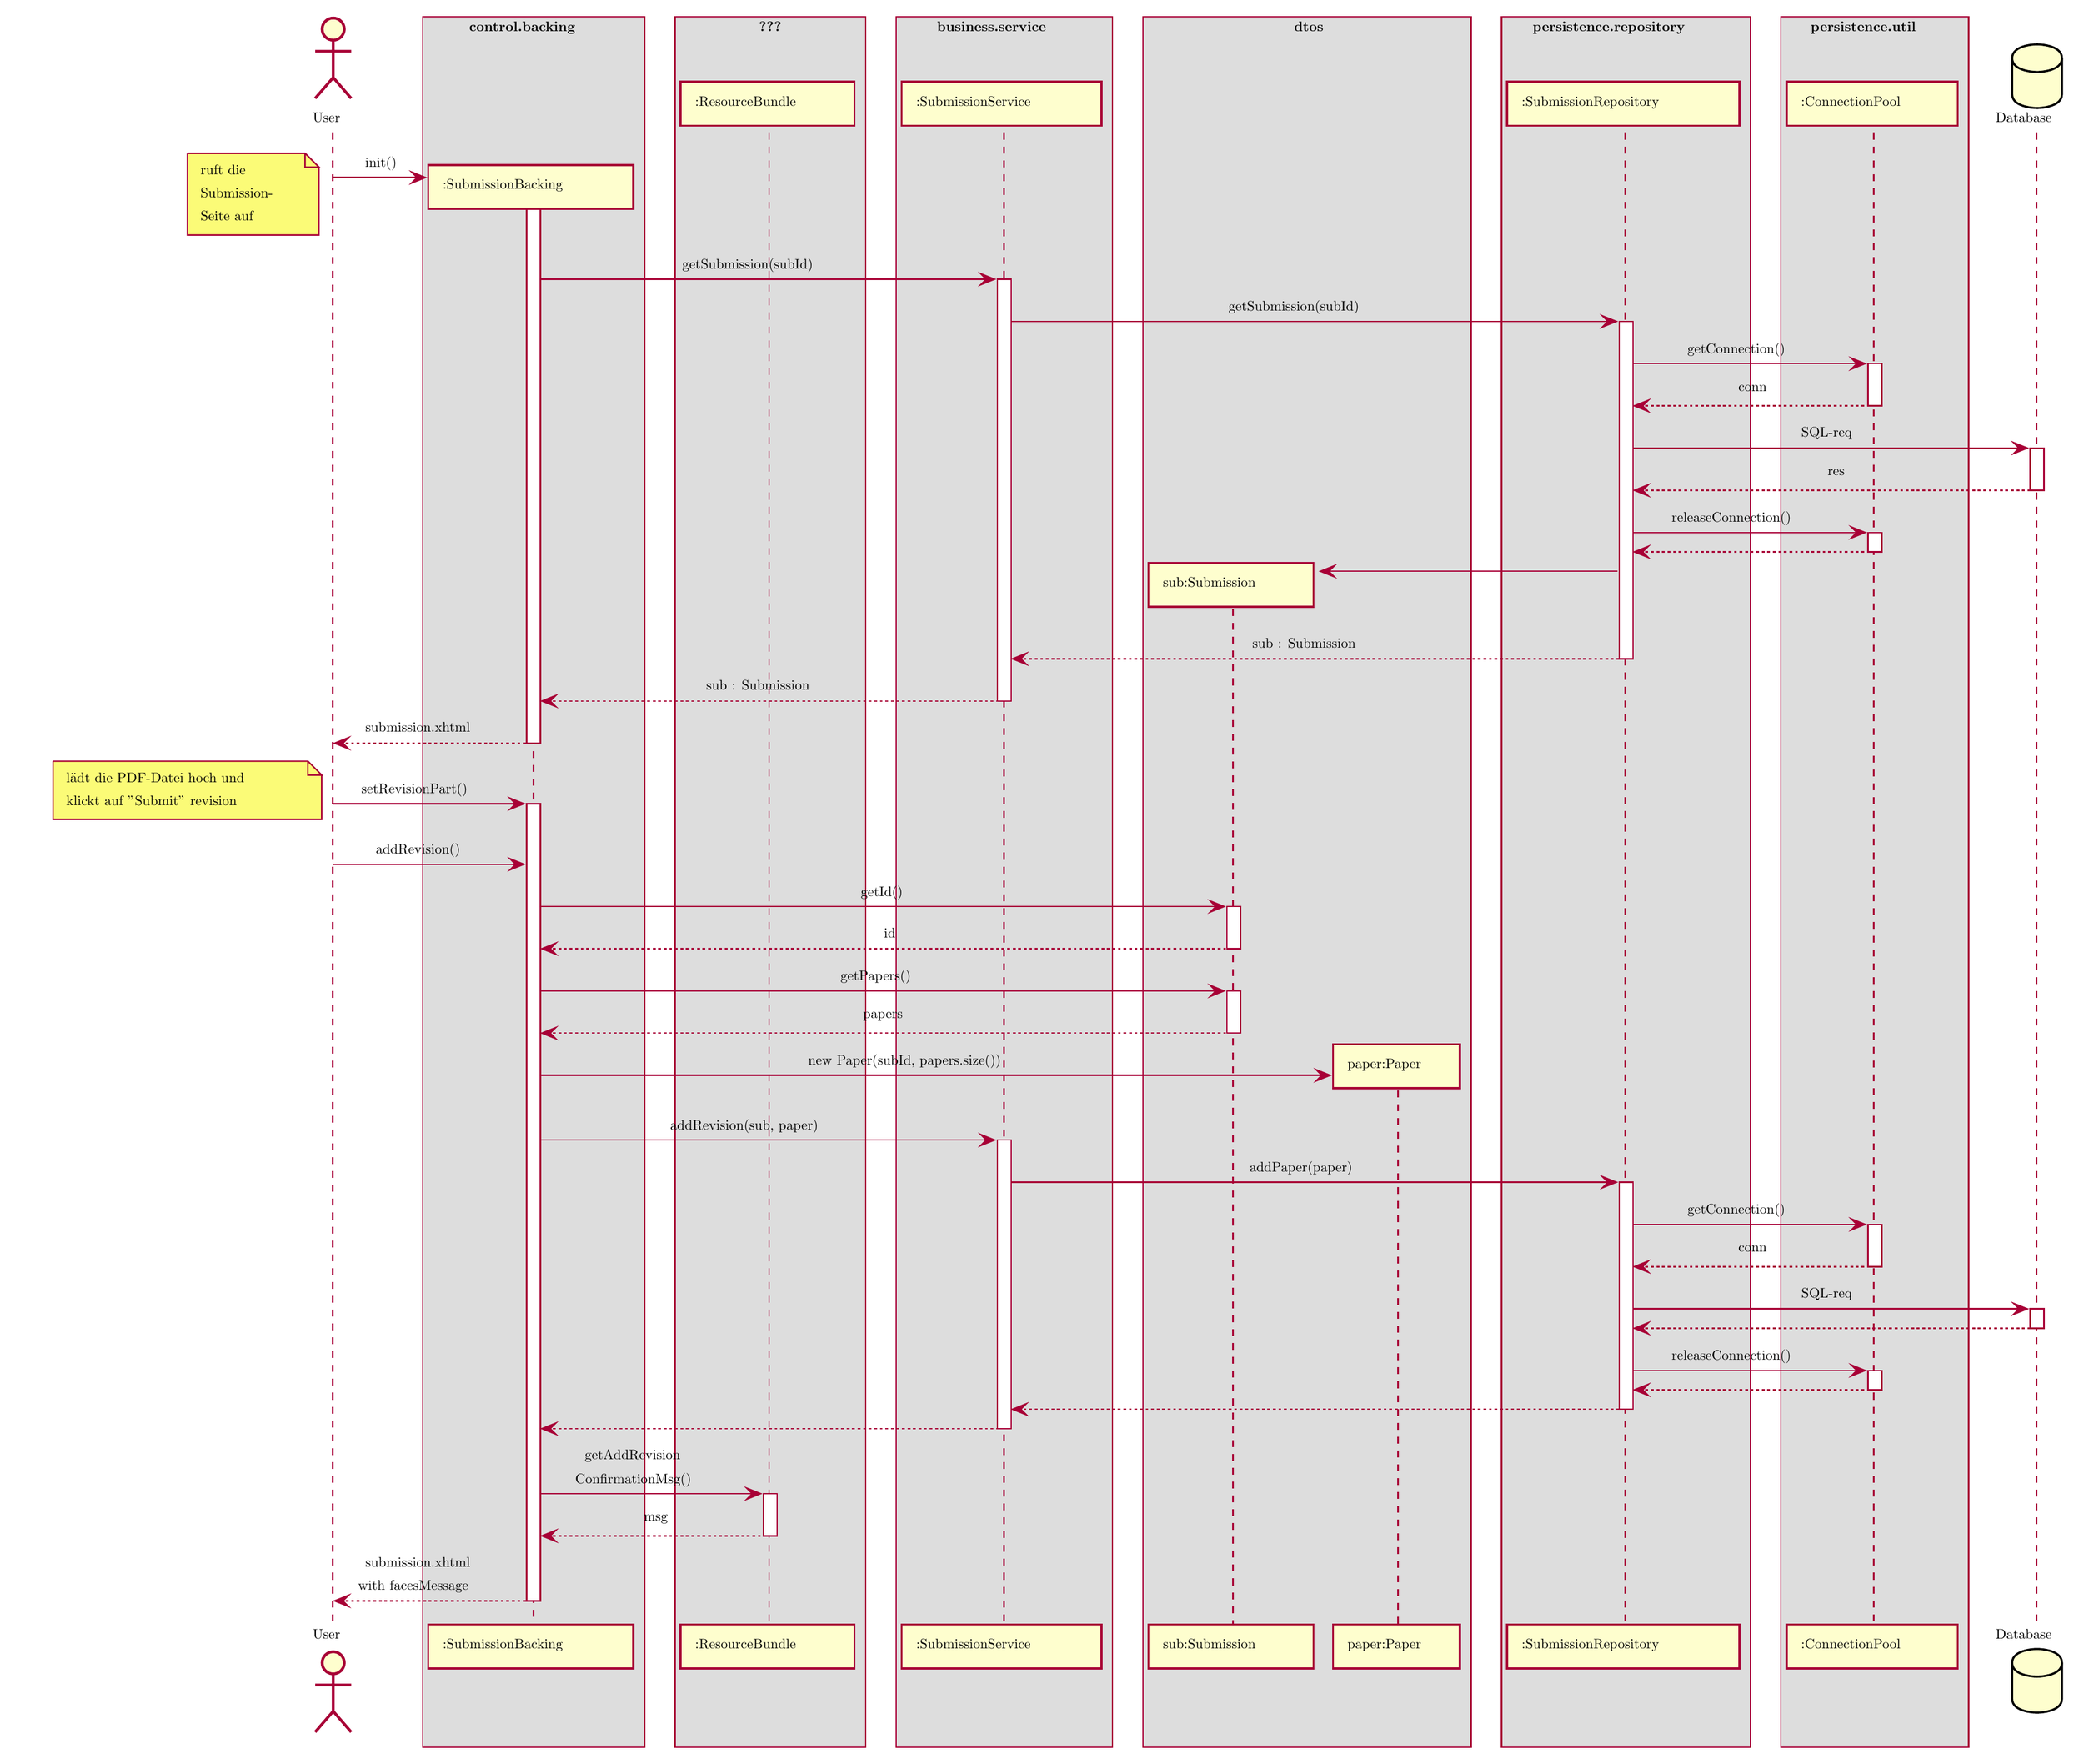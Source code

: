 % generated by Plantuml 1.202.11      
\definecolor{plantucolor0000}{RGB}{221,221,221}
\definecolor{plantucolor0001}{RGB}{168,0,54}
\definecolor{plantucolor0002}{RGB}{0,0,0}
\definecolor{plantucolor0003}{RGB}{255,255,255}
\definecolor{plantucolor0004}{RGB}{254,254,206}
\definecolor{plantucolor0005}{RGB}{251,251,119}
\scalebox{0.87}{
\begin{tikzpicture}[yscale=-1
,pstyle0/.style={color=plantucolor0001,fill=plantucolor0000,line width=1.0pt}
,pstyle1/.style={color=plantucolor0001,fill=white,line width=1.0pt}
,pstyle2/.style={color=plantucolor0001,line width=1.0pt,dash pattern=on 5.0pt off 5.0pt}
,pstyle3/.style={color=plantucolor0001,fill=plantucolor0004,line width=2.0pt}
,pstyle4/.style={color=plantucolor0001,line width=2.0pt}
,pstyle5/.style={color=plantucolor0001,fill=plantucolor0004,line width=1.5pt}
,pstyle6/.style={color=black,fill=plantucolor0004,line width=1.5pt}
,pstyle7/.style={color=black,line width=1.5pt}
,pstyle8/.style={color=plantucolor0001,fill=plantucolor0001,line width=1.0pt}
,pstyle9/.style={color=plantucolor0001,line width=1.0pt}
,pstyle10/.style={color=plantucolor0001,fill=plantucolor0005,line width=1.0pt}
,pstyle11/.style={color=plantucolor0001,line width=1.0pt,dash pattern=on 2.0pt off 2.0pt}
]
\draw[pstyle0] (271.878pt,6pt) rectangle (432.062pt,1255.818pt);
\node at (301.998pt,6pt)[below right,color=black]{\textbf{control.backing}};
\draw[pstyle0] (454.062pt,6pt) rectangle (591.713pt,1255.818pt);
\node at (511.145pt,6pt)[below right,color=black]{\textbf{???}};
\draw[pstyle0] (613.713pt,6pt) rectangle (769.968pt,1255.818pt);
\node at (639.84pt,6pt)[below right,color=black]{\textbf{business.service}};
\draw[pstyle0] (791.968pt,6pt) rectangle (1028.904pt,1255.818pt);
\node at (897.599pt,6pt)[below right,color=black]{\textbf{dtos}};
\draw[pstyle0] (1050.904pt,6pt) rectangle (1230.619pt,1255.818pt);
\node at (1069.856pt,6pt)[below right,color=black]{\textbf{persistence.repository}};
\draw[pstyle0] (1252.619pt,6pt) rectangle (1388.236pt,1255.818pt);
\node at (1270.651pt,6pt)[below right,color=black]{\textbf{persistence.util}};
\draw[pstyle1] (346.97pt,132.225pt) rectangle (356.97pt,530.713pt);
\draw[pstyle1] (346.97pt,574.431pt) rectangle (356.97pt,1150.072pt);
\draw[pstyle1] (517.888pt,1072.637pt) rectangle (527.888pt,1103.115pt);
\draw[pstyle1] (686.84pt,195.66pt) rectangle (696.84pt,500.234pt);
\draw[pstyle1] (686.84pt,817.287pt) rectangle (696.84pt,1025.68pt);
\draw[pstyle1] (852.563pt,648.627pt) rectangle (862.563pt,679.106pt);
\draw[pstyle1] (852.563pt,709.584pt) rectangle (862.563pt,740.062pt);
\draw[pstyle1] (1135.761pt,226.139pt) rectangle (1145.761pt,469.756pt);
\draw[pstyle1] (1135.761pt,847.766pt) rectangle (1145.761pt,1011.68pt);
\draw[pstyle1] (1315.427pt,256.617pt) rectangle (1325.427pt,287.096pt);
\draw[pstyle1] (1315.427pt,378.531pt) rectangle (1325.427pt,392.531pt);
\draw[pstyle1] (1315.427pt,878.244pt) rectangle (1325.427pt,908.723pt);
\draw[pstyle1] (1315.427pt,983.68pt) rectangle (1325.427pt,997.68pt);
\draw[pstyle1] (1432.601pt,317.574pt) rectangle (1442.601pt,348.053pt);
\draw[pstyle1] (1432.601pt,939.201pt) rectangle (1442.601pt,953.201pt);
\draw[pstyle2] (207pt,89.746pt) -- (207pt,1168.072pt);
\draw[pstyle2] (351.878pt,146.464pt) -- (351.878pt,1168.072pt);
\draw[pstyle2] (522.062pt,89.746pt) -- (522.062pt,1168.072pt);
\draw[pstyle2] (691.713pt,89.746pt) -- (691.713pt,1168.072pt);
\draw[pstyle2] (856.968pt,433.904pt) -- (856.968pt,1168.072pt);
\draw[pstyle2] (976.159pt,781.436pt) -- (976.159pt,1168.072pt);
\draw[pstyle2] (1139.904pt,89.746pt) -- (1139.904pt,1168.072pt);
\draw[pstyle2] (1319.619pt,89.746pt) -- (1319.619pt,1168.072pt);
\draw[pstyle2] (1437.236pt,89.746pt) -- (1437.236pt,1168.072pt);
\node at (189pt,72pt)[below right,color=black]{User};
\draw[pstyle3] (207.292pt,15pt) ellipse (8pt and 8pt);
\draw[pstyle4] (207.292pt,23pt) -- (207.292pt,50pt)(194.292pt,31pt) -- (220.292pt,31pt)(207.292pt,50pt) -- (194.292pt,65pt)(207.292pt,50pt) -- (220.292pt,65pt);
\node at (189pt,1167.072pt)[below right,color=black]{User};
\draw[pstyle3] (207.292pt,1194.818pt) ellipse (8pt and 8pt);
\draw[pstyle4] (207.292pt,1202.818pt) -- (207.292pt,1229.818pt)(194.292pt,1210.818pt) -- (220.292pt,1210.818pt)(207.292pt,1229.818pt) -- (194.292pt,1244.818pt)(207.292pt,1229.818pt) -- (220.292pt,1244.818pt);
\draw[pstyle5] (275.878pt,1167.072pt) rectangle (424.062pt,1198.818pt);
\node at (282.878pt,1174.072pt)[below right,color=black]{:SubmissionBacking};
\draw[pstyle5] (458.062pt,53pt) rectangle (583.713pt,84.746pt);
\node at (465.062pt,60pt)[below right,color=black]{:ResourceBundle};
\draw[pstyle5] (458.062pt,1167.072pt) rectangle (583.713pt,1198.818pt);
\node at (465.062pt,1174.072pt)[below right,color=black]{:ResourceBundle};
\draw[pstyle5] (617.713pt,53pt) rectangle (761.968pt,84.746pt);
\node at (624.713pt,60pt)[below right,color=black]{:SubmissionService};
\draw[pstyle5] (617.713pt,1167.072pt) rectangle (761.968pt,1198.818pt);
\node at (624.713pt,1174.072pt)[below right,color=black]{:SubmissionService};
\draw[pstyle5] (795.968pt,1167.072pt) rectangle (915.159pt,1198.818pt);
\node at (802.968pt,1174.072pt)[below right,color=black]{sub:Submission};
\draw[pstyle5] (929.159pt,1167.072pt) rectangle (1020.904pt,1198.818pt);
\node at (936.159pt,1174.072pt)[below right,color=black]{paper:Paper};
\draw[pstyle5] (1054.904pt,53pt) rectangle (1222.619pt,84.746pt);
\node at (1061.904pt,60pt)[below right,color=black]{:SubmissionRepository};
\draw[pstyle5] (1054.904pt,1167.072pt) rectangle (1222.619pt,1198.818pt);
\node at (1061.904pt,1174.072pt)[below right,color=black]{:SubmissionRepository};
\draw[pstyle5] (1256.619pt,53pt) rectangle (1380.236pt,84.746pt);
\node at (1263.619pt,60pt)[below right,color=black]{:ConnectionPool};
\draw[pstyle5] (1256.619pt,1167.072pt) rectangle (1380.236pt,1198.818pt);
\node at (1263.619pt,1174.072pt)[below right,color=black]{:ConnectionPool};
\node at (1404.236pt,72pt)[below right,color=black]{Database};
\draw[pstyle6] (1419.601pt,36pt) ..controls (1419.601pt,26pt) and (1437.601pt,26pt) .. (1437.601pt,26pt) ..controls (1437.601pt,26pt) and (1455.601pt,26pt) .. (1455.601pt,36pt) -- (1455.601pt,62pt) ..controls (1455.601pt,72pt) and (1437.601pt,72pt) .. (1437.601pt,72pt) ..controls (1437.601pt,72pt) and (1419.601pt,72pt) .. (1419.601pt,62pt) -- (1419.601pt,36pt);
\draw[pstyle7] (1419.601pt,36pt) ..controls (1419.601pt,46pt) and (1437.601pt,46pt) .. (1437.601pt,46pt) ..controls (1437.601pt,46pt) and (1455.601pt,46pt) .. (1455.601pt,36pt);
\node at (1404.236pt,1167.072pt)[below right,color=black]{Database};
\draw[pstyle6] (1419.601pt,1194.818pt) ..controls (1419.601pt,1184.818pt) and (1437.601pt,1184.818pt) .. (1437.601pt,1184.818pt) ..controls (1437.601pt,1184.818pt) and (1455.601pt,1184.818pt) .. (1455.601pt,1194.818pt) -- (1455.601pt,1220.818pt) ..controls (1455.601pt,1230.818pt) and (1437.601pt,1230.818pt) .. (1437.601pt,1230.818pt) ..controls (1437.601pt,1230.818pt) and (1419.601pt,1230.818pt) .. (1419.601pt,1220.818pt) -- (1419.601pt,1194.818pt);
\draw[pstyle7] (1419.601pt,1194.818pt) ..controls (1419.601pt,1204.818pt) and (1437.601pt,1204.818pt) .. (1437.601pt,1204.818pt) ..controls (1437.601pt,1204.818pt) and (1455.601pt,1204.818pt) .. (1455.601pt,1194.818pt);
\draw[pstyle1] (346.97pt,132.225pt) rectangle (356.97pt,530.713pt);
\draw[pstyle1] (346.97pt,574.431pt) rectangle (356.97pt,1150.072pt);
\draw[pstyle1] (517.888pt,1072.637pt) rectangle (527.888pt,1103.115pt);
\draw[pstyle1] (686.84pt,195.66pt) rectangle (696.84pt,500.234pt);
\draw[pstyle1] (686.84pt,817.287pt) rectangle (696.84pt,1025.68pt);
\draw[pstyle1] (852.563pt,648.627pt) rectangle (862.563pt,679.106pt);
\draw[pstyle1] (852.563pt,709.584pt) rectangle (862.563pt,740.062pt);
\draw[pstyle1] (1135.761pt,226.139pt) rectangle (1145.761pt,469.756pt);
\draw[pstyle1] (1135.761pt,847.766pt) rectangle (1145.761pt,1011.68pt);
\draw[pstyle1] (1315.427pt,256.617pt) rectangle (1325.427pt,287.096pt);
\draw[pstyle1] (1315.427pt,378.531pt) rectangle (1325.427pt,392.531pt);
\draw[pstyle1] (1315.427pt,878.244pt) rectangle (1325.427pt,908.723pt);
\draw[pstyle1] (1315.427pt,983.68pt) rectangle (1325.427pt,997.68pt);
\draw[pstyle1] (1432.601pt,317.574pt) rectangle (1442.601pt,348.053pt);
\draw[pstyle1] (1432.601pt,939.201pt) rectangle (1442.601pt,953.201pt);
\draw[pstyle8] (263.878pt,118.225pt) -- (273.878pt,122.225pt) -- (263.878pt,126.225pt) -- (267.878pt,122.225pt) -- cycle;
\draw[pstyle9] (207.292pt,122.225pt) -- (269.878pt,122.225pt);
\node at (226.825pt,103.746pt)[below right,color=black]{init()};
\draw[pstyle5] (275.878pt,113.091pt) rectangle (424.062pt,144.837pt);
\node at (282.878pt,120.091pt)[below right,color=black]{:SubmissionBacking};
\draw[pstyle10] (102pt,104.746pt) -- (102pt,163.746pt) -- (197pt,163.746pt) -- (197pt,114.746pt) -- (187pt,104.746pt) -- (102pt,104.746pt);
\draw[pstyle10] (187pt,104.746pt) -- (187pt,114.746pt) -- (197pt,114.746pt) -- (187pt,104.746pt);
\node at (108pt,109.746pt)[below right,color=black]{ruft die};
\node at (108pt,126.225pt)[below right,color=black]{Submission-};
\node at (108pt,142.703pt)[below right,color=black]{Seite auf};
\draw[pstyle8] (674.84pt,191.66pt) -- (684.84pt,195.66pt) -- (674.84pt,199.66pt) -- (678.84pt,195.66pt) -- cycle;
\draw[pstyle9] (356.97pt,195.66pt) -- (680.84pt,195.66pt);
\node at (455.851pt,177.182pt)[below right,color=black]{getSubmission(subId)};
\draw[pstyle8] (1123.761pt,222.139pt) -- (1133.761pt,226.139pt) -- (1123.761pt,230.139pt) -- (1127.761pt,226.139pt) -- cycle;
\draw[pstyle9] (696.84pt,226.139pt) -- (1129.761pt,226.139pt);
\node at (850.247pt,207.66pt)[below right,color=black]{getSubmission(subId)};
\draw[pstyle8] (1303.427pt,252.617pt) -- (1313.427pt,256.617pt) -- (1303.427pt,260.617pt) -- (1307.427pt,256.617pt) -- cycle;
\draw[pstyle9] (1145.761pt,256.617pt) -- (1309.427pt,256.617pt);
\node at (1181.613pt,238.139pt)[below right,color=black]{getConnection()};
\draw[pstyle8] (1156.761pt,283.096pt) -- (1146.761pt,287.096pt) -- (1156.761pt,291.096pt) -- (1152.761pt,287.096pt) -- cycle;
\draw[pstyle11] (1150.761pt,287.096pt) -- (1319.427pt,287.096pt);
\node at (1218.376pt,268.617pt)[below right,color=black]{conn};
\draw[pstyle8] (1420.601pt,313.574pt) -- (1430.601pt,317.574pt) -- (1420.601pt,321.574pt) -- (1424.601pt,317.574pt) -- cycle;
\draw[pstyle9] (1145.761pt,317.574pt) -- (1426.601pt,317.574pt);
\node at (1263.872pt,299.096pt)[below right,color=black]{SQL-req};
\draw[pstyle8] (1156.761pt,344.053pt) -- (1146.761pt,348.053pt) -- (1156.761pt,352.053pt) -- (1152.761pt,348.053pt) -- cycle;
\draw[pstyle11] (1150.761pt,348.053pt) -- (1436.601pt,348.053pt);
\node at (1282.831pt,329.574pt)[below right,color=black]{res};
\draw[pstyle8] (1303.427pt,374.531pt) -- (1313.427pt,378.531pt) -- (1303.427pt,382.531pt) -- (1307.427pt,378.531pt) -- cycle;
\draw[pstyle9] (1145.761pt,378.531pt) -- (1309.427pt,378.531pt);
\node at (1170.207pt,360.053pt)[below right,color=black]{releaseConnection()};
\draw[pstyle8] (1156.761pt,388.531pt) -- (1146.761pt,392.531pt) -- (1156.761pt,396.531pt) -- (1152.761pt,392.531pt) -- cycle;
\draw[pstyle11] (1150.761pt,392.531pt) -- (1319.427pt,392.531pt);
\draw[pstyle8] (930.159pt,402.531pt) -- (920.159pt,406.531pt) -- (930.159pt,410.531pt) -- (926.159pt,406.531pt) -- cycle;
\draw[pstyle9] (924.159pt,406.531pt) -- (1134.761pt,406.531pt);
\draw[pstyle5] (795.968pt,400.531pt) rectangle (915.159pt,432.277pt);
\node at (802.968pt,407.531pt)[below right,color=black]{sub:Submission};
\draw[pstyle8] (707.84pt,465.756pt) -- (697.84pt,469.756pt) -- (707.84pt,473.756pt) -- (703.84pt,469.756pt) -- cycle;
\draw[pstyle11] (701.84pt,469.756pt) -- (1139.761pt,469.756pt);
\node at (867.498pt,451.277pt)[below right,color=black]{sub : Submission};
\draw[pstyle8] (367.97pt,496.234pt) -- (357.97pt,500.234pt) -- (367.97pt,504.234pt) -- (363.97pt,500.234pt) -- cycle;
\draw[pstyle11] (361.97pt,500.234pt) -- (690.84pt,500.234pt);
\node at (473.102pt,481.756pt)[below right,color=black]{sub : Submission};
\draw[pstyle8] (218.292pt,526.713pt) -- (208.292pt,530.713pt) -- (218.292pt,534.713pt) -- (214.292pt,530.713pt) -- cycle;
\draw[pstyle11] (212.292pt,530.713pt) -- (350.97pt,530.713pt);
\node at (227.04pt,512.234pt)[below right,color=black]{submission.xhtml};
\draw[pstyle8] (334.97pt,570.431pt) -- (344.97pt,574.431pt) -- (334.97pt,578.431pt) -- (338.97pt,574.431pt) -- cycle;
\draw[pstyle9] (207.292pt,574.431pt) -- (340.97pt,574.431pt);
\node at (224.192pt,555.952pt)[below right,color=black]{setRevisionPart()};
\draw[pstyle10] (5pt,543.713pt) -- (5pt,585.713pt) -- (199pt,585.713pt) -- (199pt,553.713pt) -- (189pt,543.713pt) -- (5pt,543.713pt);
\draw[pstyle10] (189pt,543.713pt) -- (189pt,553.713pt) -- (199pt,553.713pt) -- (189pt,543.713pt);
\node at (11pt,548.713pt)[below right,color=black]{lädt die PDF-Datei hoch und};
\node at (11pt,565.191pt)[below right,color=black]{klickt auf "Submit" revision};
\draw[pstyle8] (334.97pt,614.148pt) -- (344.97pt,618.148pt) -- (334.97pt,622.148pt) -- (338.97pt,618.148pt) -- cycle;
\draw[pstyle9] (207.292pt,618.148pt) -- (340.97pt,618.148pt);
\node at (234.478pt,599.67pt)[below right,color=black]{addRevision()};
\draw[pstyle8] (840.563pt,644.627pt) -- (850.563pt,648.627pt) -- (840.563pt,652.627pt) -- (844.563pt,648.627pt) -- cycle;
\draw[pstyle9] (356.97pt,648.627pt) -- (846.563pt,648.627pt);
\node at (584.722pt,630.148pt)[below right,color=black]{getId()};
\draw[pstyle8] (367.97pt,675.106pt) -- (357.97pt,679.106pt) -- (367.97pt,683.106pt) -- (363.97pt,679.106pt) -- cycle;
\draw[pstyle11] (361.97pt,679.106pt) -- (856.563pt,679.106pt);
\node at (601.466pt,660.627pt)[below right,color=black]{id};
\draw[pstyle8] (840.563pt,705.584pt) -- (850.563pt,709.584pt) -- (840.563pt,713.584pt) -- (844.563pt,709.584pt) -- cycle;
\draw[pstyle9] (356.97pt,709.584pt) -- (846.563pt,709.584pt);
\node at (570.134pt,691.106pt)[below right,color=black]{getPapers()};
\draw[pstyle8] (367.97pt,736.062pt) -- (357.97pt,740.062pt) -- (367.97pt,744.062pt) -- (363.97pt,740.062pt) -- cycle;
\draw[pstyle11] (361.97pt,740.062pt) -- (856.563pt,740.062pt);
\node at (586.333pt,721.584pt)[below right,color=black]{papers};
\draw[pstyle8] (917.159pt,766.541pt) -- (927.159pt,770.541pt) -- (917.159pt,774.541pt) -- (921.159pt,770.541pt) -- cycle;
\draw[pstyle9] (356.97pt,770.541pt) -- (923.159pt,770.541pt);
\node at (546.745pt,752.062pt)[below right,color=black]{new Paper(subId, papers.size())};
\draw[pstyle5] (929.159pt,748.062pt) rectangle (1020.904pt,779.809pt);
\node at (936.159pt,755.062pt)[below right,color=black]{paper:Paper};
\draw[pstyle8] (674.84pt,813.287pt) -- (684.84pt,817.287pt) -- (674.84pt,821.287pt) -- (678.84pt,817.287pt) -- cycle;
\draw[pstyle9] (356.97pt,817.287pt) -- (680.84pt,817.287pt);
\node at (447.076pt,798.809pt)[below right,color=black]{addRevision(sub, paper)};
\draw[pstyle8] (1123.761pt,843.766pt) -- (1133.761pt,847.766pt) -- (1123.761pt,851.766pt) -- (1127.761pt,847.766pt) -- cycle;
\draw[pstyle9] (696.84pt,847.766pt) -- (1129.761pt,847.766pt);
\node at (865.41pt,829.287pt)[below right,color=black]{addPaper(paper)};
\draw[pstyle8] (1303.427pt,874.244pt) -- (1313.427pt,878.244pt) -- (1303.427pt,882.244pt) -- (1307.427pt,878.244pt) -- cycle;
\draw[pstyle9] (1145.761pt,878.244pt) -- (1309.427pt,878.244pt);
\node at (1181.613pt,859.766pt)[below right,color=black]{getConnection()};
\draw[pstyle8] (1156.761pt,904.723pt) -- (1146.761pt,908.723pt) -- (1156.761pt,912.723pt) -- (1152.761pt,908.723pt) -- cycle;
\draw[pstyle11] (1150.761pt,908.723pt) -- (1319.427pt,908.723pt);
\node at (1218.376pt,890.244pt)[below right,color=black]{conn};
\draw[pstyle8] (1420.601pt,935.201pt) -- (1430.601pt,939.201pt) -- (1420.601pt,943.201pt) -- (1424.601pt,939.201pt) -- cycle;
\draw[pstyle9] (1145.761pt,939.201pt) -- (1426.601pt,939.201pt);
\node at (1263.872pt,920.723pt)[below right,color=black]{SQL-req};
\draw[pstyle8] (1156.761pt,949.201pt) -- (1146.761pt,953.201pt) -- (1156.761pt,957.201pt) -- (1152.761pt,953.201pt) -- cycle;
\draw[pstyle11] (1150.761pt,953.201pt) -- (1436.601pt,953.201pt);
\draw[pstyle8] (1303.427pt,979.68pt) -- (1313.427pt,983.68pt) -- (1303.427pt,987.68pt) -- (1307.427pt,983.68pt) -- cycle;
\draw[pstyle9] (1145.761pt,983.68pt) -- (1309.427pt,983.68pt);
\node at (1170.207pt,965.201pt)[below right,color=black]{releaseConnection()};
\draw[pstyle8] (1156.761pt,993.68pt) -- (1146.761pt,997.68pt) -- (1156.761pt,1001.68pt) -- (1152.761pt,997.68pt) -- cycle;
\draw[pstyle11] (1150.761pt,997.68pt) -- (1319.427pt,997.68pt);
\draw[pstyle8] (707.84pt,1007.68pt) -- (697.84pt,1011.68pt) -- (707.84pt,1015.68pt) -- (703.84pt,1011.68pt) -- cycle;
\draw[pstyle11] (701.84pt,1011.68pt) -- (1139.761pt,1011.68pt);
\draw[pstyle8] (367.97pt,1021.68pt) -- (357.97pt,1025.68pt) -- (367.97pt,1029.68pt) -- (363.97pt,1025.68pt) -- cycle;
\draw[pstyle11] (361.97pt,1025.68pt) -- (690.84pt,1025.68pt);
\draw[pstyle8] (505.887pt,1068.637pt) -- (515.888pt,1072.637pt) -- (505.887pt,1076.637pt) -- (509.887pt,1072.637pt) -- cycle;
\draw[pstyle9] (356.97pt,1072.637pt) -- (511.887pt,1072.637pt);
\node at (385.359pt,1037.68pt)[below right,color=black]{getAddRevision\\};
\node at (378.582pt,1054.158pt)[below right,color=black]{ConfirmationMsg()};
\draw[pstyle8] (367.97pt,1099.115pt) -- (357.97pt,1103.115pt) -- (367.97pt,1107.115pt) -- (363.97pt,1103.115pt) -- cycle;
\draw[pstyle11] (361.97pt,1103.115pt) -- (521.888pt,1103.115pt);
\node at (428.092pt,1084.637pt)[below right,color=black]{msg};
\draw[pstyle8] (218.292pt,1146.072pt) -- (208.292pt,1150.072pt) -- (218.292pt,1154.072pt) -- (214.292pt,1150.072pt) -- cycle;
\draw[pstyle11] (212.292pt,1150.072pt) -- (350.97pt,1150.072pt);
\node at (227.04pt,1115.115pt)[below right,color=black]{submission.xhtml};
\node at (221.792pt,1131.594pt)[below right,color=black]{with facesMessage};
\end{tikzpicture}
}
